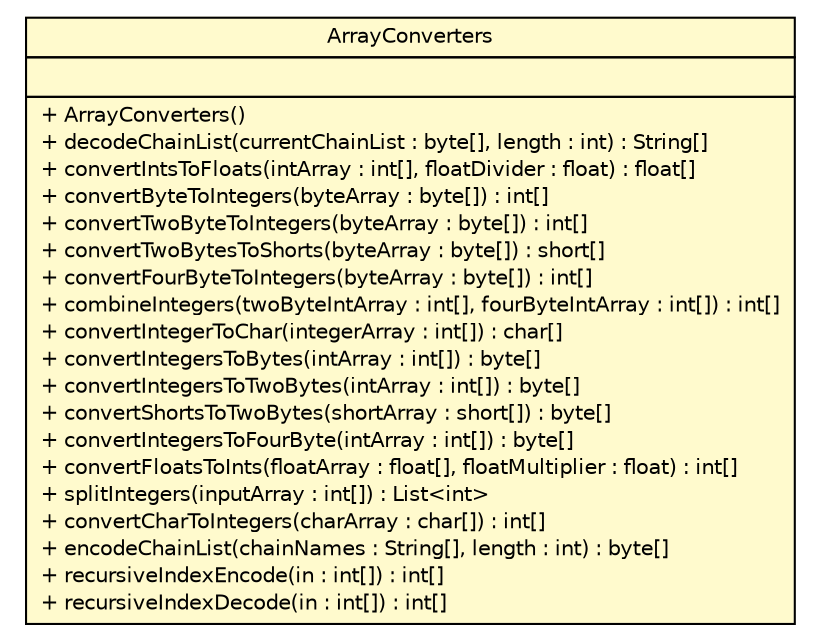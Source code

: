 #!/usr/local/bin/dot
#
# Class diagram 
# Generated by UMLGraph version R5_6 (http://www.umlgraph.org/)
#

digraph G {
	edge [fontname="Helvetica",fontsize=10,labelfontname="Helvetica",labelfontsize=10];
	node [fontname="Helvetica",fontsize=10,shape=plaintext];
	nodesep=0.25;
	ranksep=0.5;
	// org.rcsb.mmtf.codec.ArrayConverters
	c337 [label=<<table title="org.rcsb.mmtf.codec.ArrayConverters" border="0" cellborder="1" cellspacing="0" cellpadding="2" port="p" bgcolor="lemonChiffon" href="./ArrayConverters.html">
		<tr><td><table border="0" cellspacing="0" cellpadding="1">
<tr><td align="center" balign="center"> ArrayConverters </td></tr>
		</table></td></tr>
		<tr><td><table border="0" cellspacing="0" cellpadding="1">
<tr><td align="left" balign="left">  </td></tr>
		</table></td></tr>
		<tr><td><table border="0" cellspacing="0" cellpadding="1">
<tr><td align="left" balign="left"> + ArrayConverters() </td></tr>
<tr><td align="left" balign="left"> + decodeChainList(currentChainList : byte[], length : int) : String[] </td></tr>
<tr><td align="left" balign="left"> + convertIntsToFloats(intArray : int[], floatDivider : float) : float[] </td></tr>
<tr><td align="left" balign="left"> + convertByteToIntegers(byteArray : byte[]) : int[] </td></tr>
<tr><td align="left" balign="left"> + convertTwoByteToIntegers(byteArray : byte[]) : int[] </td></tr>
<tr><td align="left" balign="left"> + convertTwoBytesToShorts(byteArray : byte[]) : short[] </td></tr>
<tr><td align="left" balign="left"> + convertFourByteToIntegers(byteArray : byte[]) : int[] </td></tr>
<tr><td align="left" balign="left"> + combineIntegers(twoByteIntArray : int[], fourByteIntArray : int[]) : int[] </td></tr>
<tr><td align="left" balign="left"> + convertIntegerToChar(integerArray : int[]) : char[] </td></tr>
<tr><td align="left" balign="left"> + convertIntegersToBytes(intArray : int[]) : byte[] </td></tr>
<tr><td align="left" balign="left"> + convertIntegersToTwoBytes(intArray : int[]) : byte[] </td></tr>
<tr><td align="left" balign="left"> + convertShortsToTwoBytes(shortArray : short[]) : byte[] </td></tr>
<tr><td align="left" balign="left"> + convertIntegersToFourByte(intArray : int[]) : byte[] </td></tr>
<tr><td align="left" balign="left"> + convertFloatsToInts(floatArray : float[], floatMultiplier : float) : int[] </td></tr>
<tr><td align="left" balign="left"> + splitIntegers(inputArray : int[]) : List&lt;int&gt; </td></tr>
<tr><td align="left" balign="left"> + convertCharToIntegers(charArray : char[]) : int[] </td></tr>
<tr><td align="left" balign="left"> + encodeChainList(chainNames : String[], length : int) : byte[] </td></tr>
<tr><td align="left" balign="left"> + recursiveIndexEncode(in : int[]) : int[] </td></tr>
<tr><td align="left" balign="left"> + recursiveIndexDecode(in : int[]) : int[] </td></tr>
		</table></td></tr>
		</table>>, URL="./ArrayConverters.html", fontname="Helvetica", fontcolor="black", fontsize=10.0];
}

